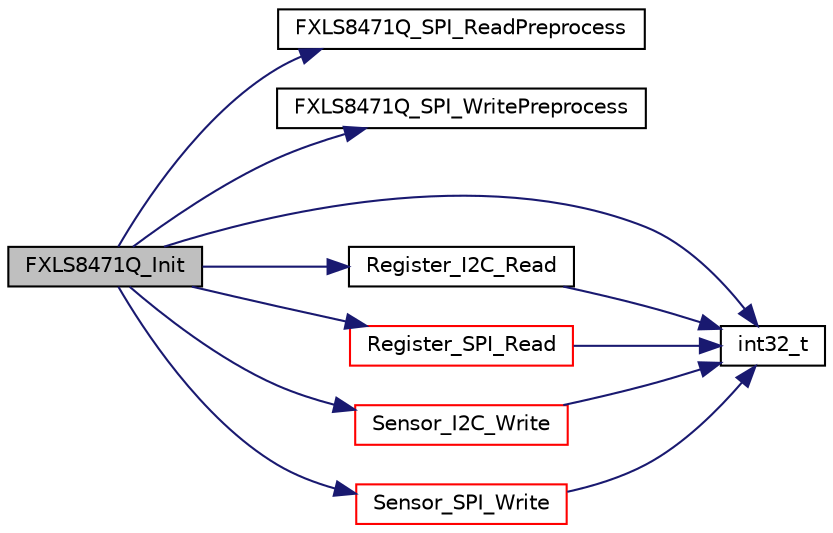 digraph "FXLS8471Q_Init"
{
  edge [fontname="Helvetica",fontsize="10",labelfontname="Helvetica",labelfontsize="10"];
  node [fontname="Helvetica",fontsize="10",shape=record];
  rankdir="LR";
  Node8 [label="FXLS8471Q_Init",height=0.2,width=0.4,color="black", fillcolor="grey75", style="filled", fontcolor="black"];
  Node8 -> Node9 [color="midnightblue",fontsize="10",style="solid",fontname="Helvetica"];
  Node9 [label="FXLS8471Q_SPI_ReadPreprocess",height=0.2,width=0.4,color="black", fillcolor="white", style="filled",URL="$fxls8471q__drv_8c.html#af5467d1a6cf1e480e9bba282f8e5e01d",tooltip="The SPI Read Pre-Process function to generate Sensor specific SPI Message Header. ..."];
  Node8 -> Node10 [color="midnightblue",fontsize="10",style="solid",fontname="Helvetica"];
  Node10 [label="FXLS8471Q_SPI_WritePreprocess",height=0.2,width=0.4,color="black", fillcolor="white", style="filled",URL="$fxls8471q__drv_8c.html#adf2e7ee5af2707bd751372a9b4586595",tooltip="The SPI Write Pre-Process function to generate Sensor specific SPI Message Header. "];
  Node8 -> Node11 [color="midnightblue",fontsize="10",style="solid",fontname="Helvetica"];
  Node11 [label="int32_t",height=0.2,width=0.4,color="black", fillcolor="white", style="filled",URL="$data__format__service_8h.html#a5d7069350a7d7e65686c77a8038f462f",tooltip="The interface function to append the data on the formated stream. "];
  Node8 -> Node12 [color="midnightblue",fontsize="10",style="solid",fontname="Helvetica"];
  Node12 [label="Register_I2C_Read",height=0.2,width=0.4,color="black", fillcolor="white", style="filled",URL="$register__io__i2c_8c.html#ac8a60c799d9dbc84531b4680762eb8dc",tooltip="The interface function to read a sensor register. "];
  Node12 -> Node11 [color="midnightblue",fontsize="10",style="solid",fontname="Helvetica"];
  Node8 -> Node13 [color="midnightblue",fontsize="10",style="solid",fontname="Helvetica"];
  Node13 [label="Register_SPI_Read",height=0.2,width=0.4,color="red", fillcolor="white", style="filled",URL="$register__io__spi_8c.html#a76a3aee498397854509b81ae2da2f85e",tooltip="The interface function to read a sensor register. "];
  Node13 -> Node11 [color="midnightblue",fontsize="10",style="solid",fontname="Helvetica"];
  Node8 -> Node15 [color="midnightblue",fontsize="10",style="solid",fontname="Helvetica"];
  Node15 [label="Sensor_I2C_Write",height=0.2,width=0.4,color="red", fillcolor="white", style="filled",URL="$sensor__io__i2c_8c.html#aaac4c4f34b4dd37d3f202a1dbb4b000b",tooltip="Write register data to a sensor. "];
  Node15 -> Node11 [color="midnightblue",fontsize="10",style="solid",fontname="Helvetica"];
  Node8 -> Node17 [color="midnightblue",fontsize="10",style="solid",fontname="Helvetica"];
  Node17 [label="Sensor_SPI_Write",height=0.2,width=0.4,color="red", fillcolor="white", style="filled",URL="$sensor__io__spi_8c.html#aaadd5fc1d790e7922e5303b4d61b67b4",tooltip="Write register data to a sensor. "];
  Node17 -> Node11 [color="midnightblue",fontsize="10",style="solid",fontname="Helvetica"];
}

